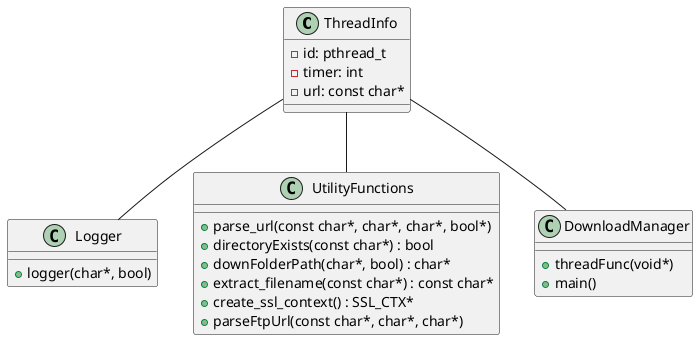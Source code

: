 @startuml
'class diagram

class ThreadInfo {
    - id: pthread_t
    - timer: int
    - url: const char*
}

class Logger {
    + logger(char*, bool)
}

class UtilityFunctions {
    + parse_url(const char*, char*, char*, bool*)
    + directoryExists(const char*) : bool
    + downFolderPath(char*, bool) : char*
    + extract_filename(const char*) : const char*
    + create_ssl_context() : SSL_CTX*
    + parseFtpUrl(const char*, char*, char*)
}

class DownloadManager {
    + threadFunc(void*)
    + main()
}

ThreadInfo -- Logger
ThreadInfo -- UtilityFunctions
ThreadInfo -- DownloadManager

@enduml

